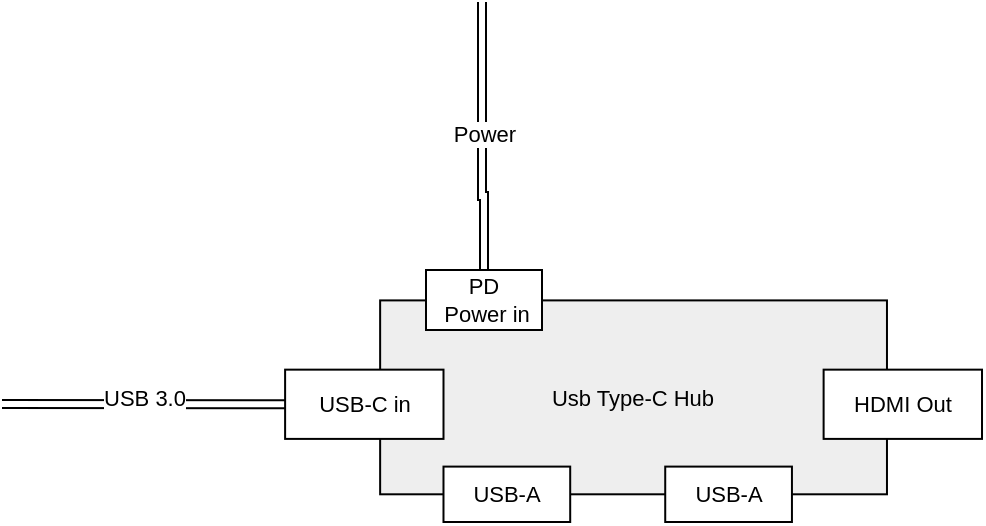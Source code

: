 <mxfile version="14.6.13" type="device"><diagram id="HGieBhDEQfPjRii6ZRjT" name="第 1 页"><mxGraphModel dx="922" dy="659" grid="1" gridSize="10" guides="1" tooltips="1" connect="1" arrows="1" fold="1" page="1" pageScale="1" pageWidth="827" pageHeight="1169" math="0" shadow="0"><root><mxCell id="0"/><mxCell id="1" parent="0"/><mxCell id="BUkLAkVTsNJoFJi46Ef9-5" value="" style="endArrow=none;html=1;strokeWidth=1;shape=link;entryX=0;entryY=0.5;entryDx=0;entryDy=0;edgeStyle=orthogonalEdgeStyle;fontSize=11;" parent="1" target="BUkLAkVTsNJoFJi46Ef9-9" edge="1"><mxGeometry x="-106.895" y="-13.679" width="97.406" height="81.717" as="geometry"><mxPoint x="100" y="401" as="sourcePoint"/><mxPoint x="621.677" y="228.701" as="targetPoint"/><Array as="points"><mxPoint x="100" y="401"/></Array></mxGeometry></mxCell><mxCell id="BUkLAkVTsNJoFJi46Ef9-20" value="&lt;font style=&quot;font-size: 11px;&quot;&gt;USB 3.0&lt;/font&gt;" style="edgeLabel;html=1;align=center;verticalAlign=middle;resizable=0;points=[];fontSize=11;" parent="BUkLAkVTsNJoFJi46Ef9-5" vertex="1" connectable="0"><mxGeometry x="0.003" y="3" relative="1" as="geometry"><mxPoint as="offset"/></mxGeometry></mxCell><mxCell id="BUkLAkVTsNJoFJi46Ef9-14" value="" style="group;fontSize=11;" parent="1" vertex="1" connectable="0"><mxGeometry x="241.553" y="349.198" width="348.447" height="110.802" as="geometry"/></mxCell><mxCell id="BUkLAkVTsNJoFJi46Ef9-7" value="Usb Type-C Hub" style="rounded=0;whiteSpace=wrap;html=1;fillColor=#eeeeee;fontSize=11;" parent="BUkLAkVTsNJoFJi46Ef9-14" vertex="1"><mxGeometry x="47.516" width="253.416" height="96.952" as="geometry"/></mxCell><mxCell id="BUkLAkVTsNJoFJi46Ef9-9" value="&lt;font style=&quot;font-size: 11px;&quot;&gt;USB-C in&lt;/font&gt;" style="rounded=0;whiteSpace=wrap;html=1;fillColor=#FFFFFF;fontSize=11;" parent="BUkLAkVTsNJoFJi46Ef9-14" vertex="1"><mxGeometry y="34.626" width="79.193" height="34.626" as="geometry"/></mxCell><mxCell id="BUkLAkVTsNJoFJi46Ef9-11" value="&lt;font style=&quot;font-size: 11px;&quot;&gt;USB-A&lt;/font&gt;" style="rounded=0;whiteSpace=wrap;html=1;fillColor=#FFFFFF;fontSize=11;" parent="BUkLAkVTsNJoFJi46Ef9-14" vertex="1"><mxGeometry x="79.193" y="83.102" width="63.354" height="27.701" as="geometry"/></mxCell><mxCell id="BUkLAkVTsNJoFJi46Ef9-12" value="&lt;font style=&quot;font-size: 11px;&quot;&gt;USB-A&lt;/font&gt;" style="rounded=0;whiteSpace=wrap;html=1;fillColor=#FFFFFF;fontSize=11;" parent="BUkLAkVTsNJoFJi46Ef9-14" vertex="1"><mxGeometry x="190.062" y="83.102" width="63.354" height="27.701" as="geometry"/></mxCell><mxCell id="BUkLAkVTsNJoFJi46Ef9-13" value="&lt;font style=&quot;font-size: 11px;&quot;&gt;HDMI Out&lt;/font&gt;" style="rounded=0;whiteSpace=wrap;html=1;fillColor=#FFFFFF;fontSize=11;" parent="BUkLAkVTsNJoFJi46Ef9-14" vertex="1"><mxGeometry x="269.255" y="34.626" width="79.193" height="34.626" as="geometry"/></mxCell><mxCell id="RQ9FJOeFqgaeOzZYEZy8-5" value="PD&lt;br&gt;&amp;nbsp;Power in" style="rounded=0;whiteSpace=wrap;html=1;fontSize=11;" vertex="1" parent="BUkLAkVTsNJoFJi46Ef9-14"><mxGeometry x="70.447" y="-15.198" width="58" height="30" as="geometry"/></mxCell><mxCell id="RQ9FJOeFqgaeOzZYEZy8-6" style="edgeStyle=orthogonalEdgeStyle;shape=link;rounded=0;orthogonalLoop=1;jettySize=auto;html=1;fontSize=11;" edge="1" parent="1" source="RQ9FJOeFqgaeOzZYEZy8-5"><mxGeometry relative="1" as="geometry"><mxPoint x="340" y="200" as="targetPoint"/><Array as="points"><mxPoint x="341" y="297"/><mxPoint x="340" y="297"/><mxPoint x="340" y="260"/></Array></mxGeometry></mxCell><mxCell id="RQ9FJOeFqgaeOzZYEZy8-7" value="Power" style="edgeLabel;html=1;align=center;verticalAlign=middle;resizable=0;points=[];fontSize=11;" vertex="1" connectable="0" parent="RQ9FJOeFqgaeOzZYEZy8-6"><mxGeometry x="0.022" y="-1" relative="1" as="geometry"><mxPoint as="offset"/></mxGeometry></mxCell></root></mxGraphModel></diagram></mxfile>